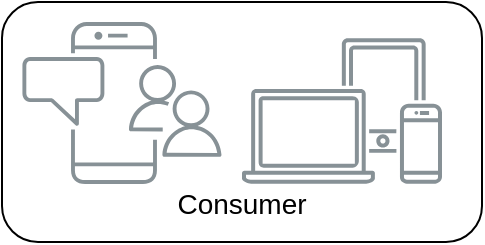 <mxfile version="14.4.2" type="github">
  <diagram id="Ht1M8jgEwFfnCIfOTk4-" name="Page-1">
    <mxGraphModel dx="1022" dy="706" grid="1" gridSize="10" guides="1" tooltips="1" connect="1" arrows="1" fold="1" page="1" pageScale="1" pageWidth="1169" pageHeight="827" math="0" shadow="0">
      <root>
        <mxCell id="0" />
        <mxCell id="1" parent="0" />
        <mxCell id="PhvAWqlunYtyjXw6toRq-7" value="" style="rounded=1;whiteSpace=wrap;html=1;" vertex="1" parent="1">
          <mxGeometry x="280" y="40" width="240" height="120" as="geometry" />
        </mxCell>
        <mxCell id="PhvAWqlunYtyjXw6toRq-3" value="" style="outlineConnect=0;gradientColor=none;fontColor=#545B64;strokeColor=none;fillColor=#879196;dashed=0;verticalLabelPosition=bottom;verticalAlign=top;align=center;html=1;fontSize=12;fontStyle=0;aspect=fixed;shape=mxgraph.aws4.illustration_notification;pointerEvents=1" vertex="1" parent="1">
          <mxGeometry x="290" y="50" width="100" height="81" as="geometry" />
        </mxCell>
        <mxCell id="PhvAWqlunYtyjXw6toRq-4" value="" style="outlineConnect=0;gradientColor=none;fontColor=#545B64;strokeColor=none;fillColor=#879196;dashed=0;verticalLabelPosition=bottom;verticalAlign=top;align=center;html=1;fontSize=12;fontStyle=0;aspect=fixed;shape=mxgraph.aws4.illustration_devices;pointerEvents=1" vertex="1" parent="1">
          <mxGeometry x="400" y="58" width="100" height="73" as="geometry" />
        </mxCell>
        <mxCell id="PhvAWqlunYtyjXw6toRq-9" value="&lt;font style=&quot;font-size: 14px&quot;&gt;Consumer&lt;/font&gt;" style="text;html=1;strokeColor=none;fillColor=none;align=center;verticalAlign=middle;whiteSpace=wrap;rounded=0;" vertex="1" parent="1">
          <mxGeometry x="380" y="131" width="40" height="20" as="geometry" />
        </mxCell>
      </root>
    </mxGraphModel>
  </diagram>
</mxfile>
